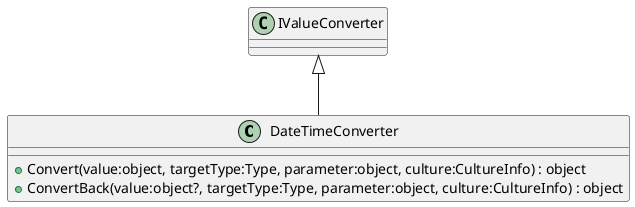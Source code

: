 @startuml
class DateTimeConverter {
    + Convert(value:object, targetType:Type, parameter:object, culture:CultureInfo) : object
    + ConvertBack(value:object?, targetType:Type, parameter:object, culture:CultureInfo) : object
}
IValueConverter <|-- DateTimeConverter
@enduml
